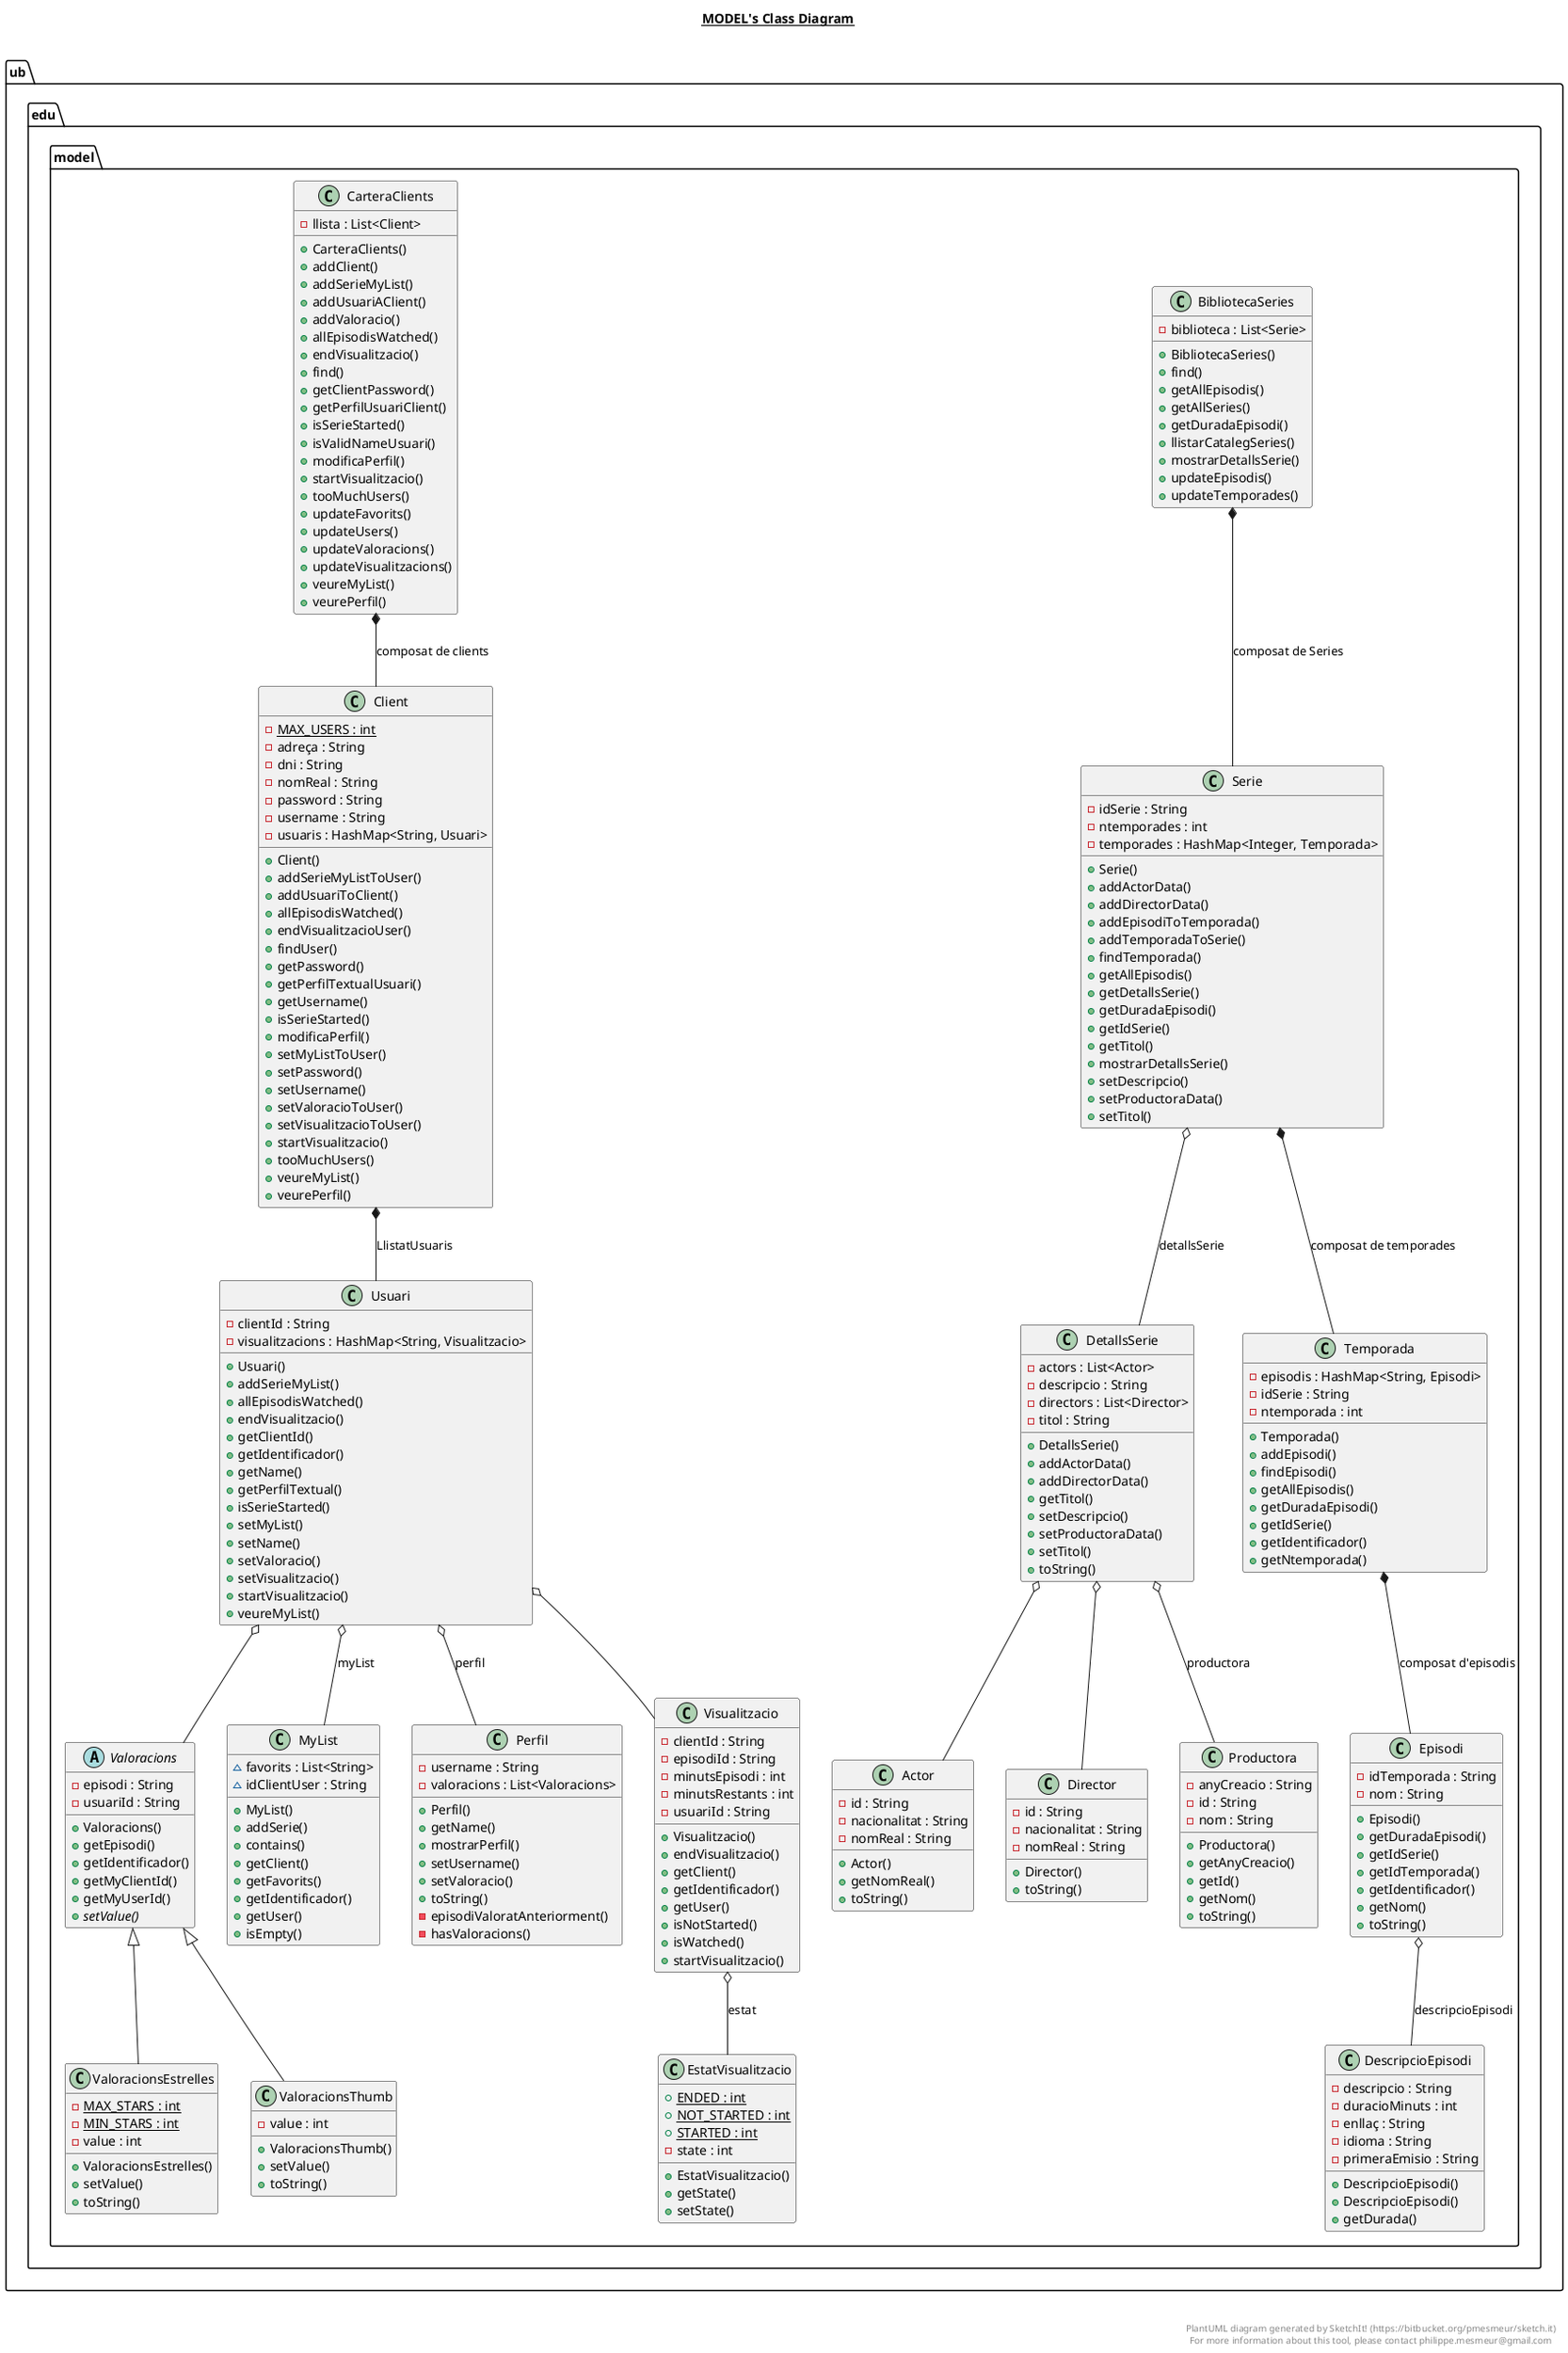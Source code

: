 @startuml

title __MODEL's Class Diagram__\n

  namespace ub.edu.model {
    class ub.edu.model.Actor {
        - id : String
        - nacionalitat : String
        - nomReal : String
        + Actor()
        + getNomReal()
        + toString()
    }
  }
  

  namespace ub.edu.model {
    class ub.edu.model.BibliotecaSeries {
        - biblioteca : List<Serie>
        + BibliotecaSeries()
        + find()
        + getAllEpisodis()
        + getAllSeries()
        + getDuradaEpisodi()
        + llistarCatalegSeries()
        + mostrarDetallsSerie()
        + updateEpisodis()
        + updateTemporades()
    }
  }
  

  namespace ub.edu.model {
    class ub.edu.model.CarteraClients {
        - llista : List<Client>
        + CarteraClients()
        + addClient()
        + addSerieMyList()
        + addUsuariAClient()
        + addValoracio()
        + allEpisodisWatched()
        + endVisualitzacio()
        + find()
        + getClientPassword()
        + getPerfilUsuariClient()
        + isSerieStarted()
        + isValidNameUsuari()
        + modificaPerfil()
        + startVisualitzacio()
        + tooMuchUsers()
        + updateFavorits()
        + updateUsers()
        + updateValoracions()
        + updateVisualitzacions()
        + veureMyList()
        + veurePerfil()
    }
  }
  

  namespace ub.edu.model {
    class ub.edu.model.Client {
        {static} - MAX_USERS : int
        - adreça : String
        - dni : String
        - nomReal : String
        - password : String
        - username : String
        - usuaris : HashMap<String, Usuari>
        + Client()
        + addSerieMyListToUser()
        + addUsuariToClient()
        + allEpisodisWatched()
        + endVisualitzacioUser()
        + findUser()
        + getPassword()
        + getPerfilTextualUsuari()
        + getUsername()
        + isSerieStarted()
        + modificaPerfil()
        + setMyListToUser()
        + setPassword()
        + setUsername()
        + setValoracioToUser()
        + setVisualitzacioToUser()
        + startVisualitzacio()
        + tooMuchUsers()
        + veureMyList()
        + veurePerfil()
    }
  }
  

  namespace ub.edu.model {
    class ub.edu.model.DescripcioEpisodi {
        - descripcio : String
        - duracioMinuts : int
        - enllaç : String
        - idioma : String
        - primeraEmisio : String
        + DescripcioEpisodi()
        + DescripcioEpisodi()
        + getDurada()
    }
  }
  

  namespace ub.edu.model {
    class ub.edu.model.DetallsSerie {
        - actors : List<Actor>
        - descripcio : String
        - directors : List<Director>
        - titol : String
        + DetallsSerie()
        + addActorData()
        + addDirectorData()
        + getTitol()
        + setDescripcio()
        + setProductoraData()
        + setTitol()
        + toString()
    }
  }
  

  namespace ub.edu.model {
    class ub.edu.model.Director {
        - id : String
        - nacionalitat : String
        - nomReal : String
        + Director()
        + toString()
    }
  }
  

  namespace ub.edu.model {
    class ub.edu.model.Episodi {
        - idTemporada : String
        - nom : String
        + Episodi()
        + getDuradaEpisodi()
        + getIdSerie()
        + getIdTemporada()
        + getIdentificador()
        + getNom()
        + toString()
    }
  }
  

  namespace ub.edu.model {
    class ub.edu.model.EstatVisualitzacio {
        {static} + ENDED : int
        {static} + NOT_STARTED : int
        {static} + STARTED : int
        - state : int
        + EstatVisualitzacio()
        + getState()
        + setState()
    }
  }
  

  namespace ub.edu.model {
    class ub.edu.model.MyList {
        ~ favorits : List<String>
        ~ idClientUser : String
        + MyList()
        + addSerie()
        + contains()
        + getClient()
        + getFavorits()
        + getIdentificador()
        + getUser()
        + isEmpty()
    }
  }
  

  namespace ub.edu.model {
    class ub.edu.model.Perfil {
        - username : String
        - valoracions : List<Valoracions>
        + Perfil()
        + getName()
        + mostrarPerfil()
        + setUsername()
        + setValoracio()
        + toString()
        - episodiValoratAnteriorment()
        - hasValoracions()
    }
  }
  

  namespace ub.edu.model {
    class ub.edu.model.Productora {
        - anyCreacio : String
        - id : String
        - nom : String
        + Productora()
        + getAnyCreacio()
        + getId()
        + getNom()
        + toString()
    }
  }
  

  namespace ub.edu.model {
    class ub.edu.model.Serie {
        - idSerie : String
        - ntemporades : int
        - temporades : HashMap<Integer, Temporada>
        + Serie()
        + addActorData()
        + addDirectorData()
        + addEpisodiToTemporada()
        + addTemporadaToSerie()
        + findTemporada()
        + getAllEpisodis()
        + getDetallsSerie()
        + getDuradaEpisodi()
        + getIdSerie()
        + getTitol()
        + mostrarDetallsSerie()
        + setDescripcio()
        + setProductoraData()
        + setTitol()
    }
  }
  

  namespace ub.edu.model {
    class ub.edu.model.Temporada {
        - episodis : HashMap<String, Episodi>
        - idSerie : String
        - ntemporada : int
        + Temporada()
        + addEpisodi()
        + findEpisodi()
        + getAllEpisodis()
        + getDuradaEpisodi()
        + getIdSerie()
        + getIdentificador()
        + getNtemporada()
    }
  }
  

  namespace ub.edu.model {
    class ub.edu.model.Usuari {
        - clientId : String
        - visualitzacions : HashMap<String, Visualitzacio>
        + Usuari()
        + addSerieMyList()
        + allEpisodisWatched()
        + endVisualitzacio()
        + getClientId()
        + getIdentificador()
        + getName()
        + getPerfilTextual()
        + isSerieStarted()
        + setMyList()
        + setName()
        + setValoracio()
        + setVisualitzacio()
        + startVisualitzacio()
        + veureMyList()
    }
  }
  

  namespace ub.edu.model {
    abstract class ub.edu.model.Valoracions {
        - episodi : String
        - usuariId : String
        + Valoracions()
        + getEpisodi()
        + getIdentificador()
        + getMyClientId()
        + getMyUserId()
        {abstract} + setValue()
    }
  }
  

  namespace ub.edu.model {
    class ub.edu.model.ValoracionsEstrelles {
        {static} - MAX_STARS : int
        {static} - MIN_STARS : int
        - value : int
        + ValoracionsEstrelles()
        + setValue()
        + toString()
    }
  }
  

  namespace ub.edu.model {
    class ub.edu.model.ValoracionsThumb {
        - value : int
        + ValoracionsThumb()
        + setValue()
        + toString()
    }
  }
  

  namespace ub.edu.model {
    class ub.edu.model.Visualitzacio {
        - clientId : String
        - episodiId : String
        - minutsEpisodi : int
        - minutsRestants : int
        - usuariId : String
        + Visualitzacio()
        + endVisualitzacio()
        + getClient()
        + getIdentificador()
        + getUser()
        + isNotStarted()
        + isWatched()
        + startVisualitzacio()
    }
  }
  

  ub.edu.model.DetallsSerie o-- ub.edu.model.Productora : productora
  ub.edu.model.Episodi o-- ub.edu.model.DescripcioEpisodi : descripcioEpisodi
  ub.edu.model.Serie o-- ub.edu.model.DetallsSerie : detallsSerie
  ub.edu.model.Usuari o-- ub.edu.model.MyList : myList
  ub.edu.model.Usuari o-- ub.edu.model.Perfil : perfil
  ub.edu.model.ValoracionsEstrelles -up-|> ub.edu.model.Valoracions
  ub.edu.model.ValoracionsThumb -up-|> ub.edu.model.Valoracions
  ub.edu.model.Visualitzacio o-- ub.edu.model.EstatVisualitzacio : estat
  ub.edu.model.Client *-- ub.edu.model.Usuari : LlistatUsuaris
    ub.edu.model.CarteraClients *-- ub.edu.model.Client : composat de clients
    ub.edu.model.BibliotecaSeries *-- ub.edu.model.Serie: composat de Series
    ub.edu.model.Serie *-- ub.edu.model.Temporada: composat de temporades
    ub.edu.model.Temporada *-- ub.edu.model.Episodi: composat d'episodis
    ub.edu.model.DetallsSerie o-- ub.edu.model.Director
    ub.edu.model.DetallsSerie o-- ub.edu.model.Actor
    ub.edu.model.Usuari o-- ub.edu.model.Valoracions
    ub.edu.model.Usuari o-- ub.edu.model.Visualitzacio

right footer


PlantUML diagram generated by SketchIt! (https://bitbucket.org/pmesmeur/sketch.it)
For more information about this tool, please contact philippe.mesmeur@gmail.com
endfooter

@enduml
